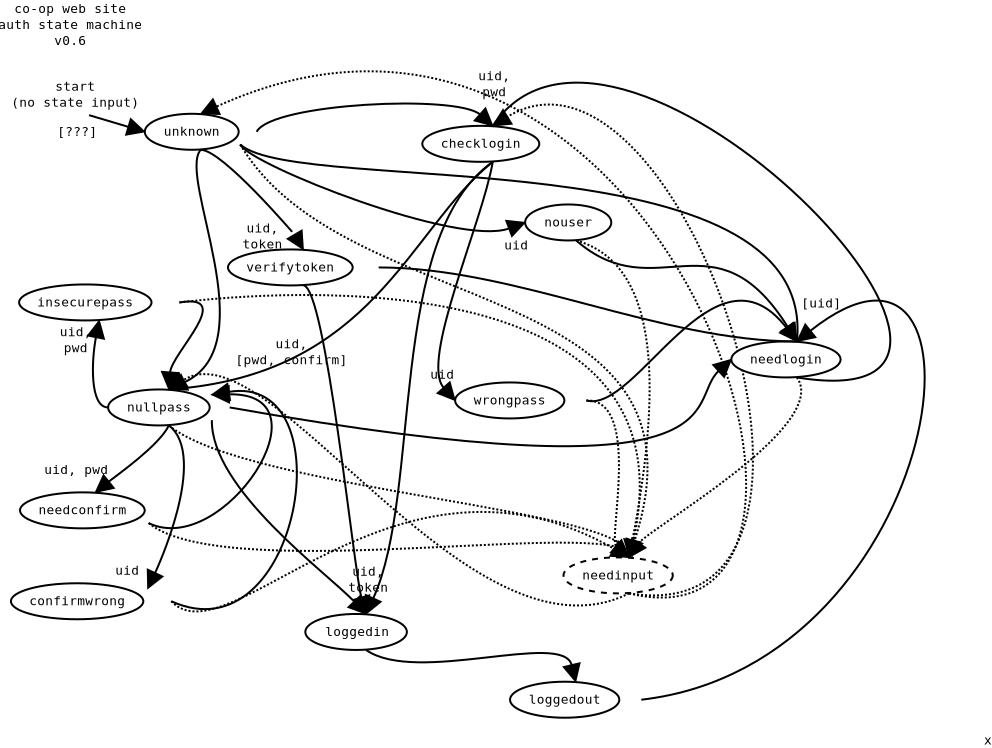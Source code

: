 <?xml version="1.0"?>
<dia:diagram xmlns:dia="http://www.lysator.liu.se/~alla/dia/">
  <dia:layer name="Background" visible="true">
    <dia:object type="ER - Attribute" version="0" id="O0">
      <dia:attribute name="obj_pos">
        <dia:point val="20.15,14.1"/>
      </dia:attribute>
      <dia:attribute name="obj_bb">
        <dia:rectangle val="20.1,14.05;26.278,15.95"/>
      </dia:attribute>
      <dia:attribute name="elem_corner">
        <dia:point val="20.15,14.1"/>
      </dia:attribute>
      <dia:attribute name="elem_width">
        <dia:real val="6.078"/>
      </dia:attribute>
      <dia:attribute name="elem_height">
        <dia:real val="1.8"/>
      </dia:attribute>
      <dia:attribute name="border_width">
        <dia:real val="0.1"/>
      </dia:attribute>
      <dia:attribute name="border_color">
        <dia:color val="#000000"/>
      </dia:attribute>
      <dia:attribute name="inner_color">
        <dia:color val="#ffffff"/>
      </dia:attribute>
      <dia:attribute name="name">
        <dia:string>#loggedin#</dia:string>
      </dia:attribute>
      <dia:attribute name="key">
        <dia:boolean val="false"/>
      </dia:attribute>
      <dia:attribute name="weak_key">
        <dia:boolean val="false"/>
      </dia:attribute>
      <dia:attribute name="derived">
        <dia:boolean val="false"/>
      </dia:attribute>
      <dia:attribute name="multivalued">
        <dia:boolean val="false"/>
      </dia:attribute>
    </dia:object>
    <dia:object type="Standard - Line" version="0" id="O1">
      <dia:attribute name="obj_pos">
        <dia:point val="9.338,-10.84"/>
      </dia:attribute>
      <dia:attribute name="obj_bb">
        <dia:rectangle val="9.29,-10.888;12.354,-9.242"/>
      </dia:attribute>
      <dia:attribute name="conn_endpoints">
        <dia:point val="9.338,-10.84"/>
        <dia:point val="12.125,-10.009"/>
      </dia:attribute>
      <dia:attribute name="numcp">
        <dia:int val="1"/>
      </dia:attribute>
      <dia:attribute name="end_arrow">
        <dia:enum val="3"/>
      </dia:attribute>
      <dia:attribute name="end_arrow_length">
        <dia:real val="0.8"/>
      </dia:attribute>
      <dia:attribute name="end_arrow_width">
        <dia:real val="0.8"/>
      </dia:attribute>
      <dia:connections>
        <dia:connection handle="1" to="O3" connection="3"/>
      </dia:connections>
    </dia:object>
    <dia:object type="Standard - Text" version="0" id="O2">
      <dia:attribute name="obj_pos">
        <dia:point val="8.65,-12.056"/>
      </dia:attribute>
      <dia:attribute name="obj_bb">
        <dia:rectangle val="4.622,-12.674;12.628,-11.073"/>
      </dia:attribute>
      <dia:attribute name="text">
        <dia:composite type="text">
          <dia:attribute name="string">
            <dia:string>#start
(no state input)#</dia:string>
          </dia:attribute>
          <dia:attribute name="font">
            <dia:font name="Courier"/>
          </dia:attribute>
          <dia:attribute name="height">
            <dia:real val="0.8"/>
          </dia:attribute>
          <dia:attribute name="pos">
            <dia:point val="8.65,-12.056"/>
          </dia:attribute>
          <dia:attribute name="color">
            <dia:color val="#000000"/>
          </dia:attribute>
          <dia:attribute name="alignment">
            <dia:enum val="1"/>
          </dia:attribute>
        </dia:composite>
      </dia:attribute>
    </dia:object>
    <dia:object type="ER - Attribute" version="0" id="O3">
      <dia:attribute name="obj_pos">
        <dia:point val="12.125,-10.909"/>
      </dia:attribute>
      <dia:attribute name="obj_bb">
        <dia:rectangle val="12.075,-10.959;17.769,-9.059"/>
      </dia:attribute>
      <dia:attribute name="elem_corner">
        <dia:point val="12.125,-10.909"/>
      </dia:attribute>
      <dia:attribute name="elem_width">
        <dia:real val="5.594"/>
      </dia:attribute>
      <dia:attribute name="elem_height">
        <dia:real val="1.8"/>
      </dia:attribute>
      <dia:attribute name="border_width">
        <dia:real val="0.1"/>
      </dia:attribute>
      <dia:attribute name="border_color">
        <dia:color val="#000000"/>
      </dia:attribute>
      <dia:attribute name="inner_color">
        <dia:color val="#ffffff"/>
      </dia:attribute>
      <dia:attribute name="name">
        <dia:string>#unknown#</dia:string>
      </dia:attribute>
      <dia:attribute name="key">
        <dia:boolean val="false"/>
      </dia:attribute>
      <dia:attribute name="weak_key">
        <dia:boolean val="false"/>
      </dia:attribute>
      <dia:attribute name="derived">
        <dia:boolean val="false"/>
      </dia:attribute>
      <dia:attribute name="multivalued">
        <dia:boolean val="false"/>
      </dia:attribute>
    </dia:object>
    <dia:object type="Standard - BezierLine" version="0" id="O4">
      <dia:attribute name="obj_pos">
        <dia:point val="29.523,-8.507"/>
      </dia:attribute>
      <dia:attribute name="obj_bb">
        <dia:rectangle val="27.541,-8.66;29.677,3.522"/>
      </dia:attribute>
      <dia:attribute name="bez_points">
        <dia:point val="29.523,-8.507"/>
        <dia:point val="28.999,-5.437"/>
        <dia:point val="25.869,1.449"/>
        <dia:point val="27.64,3.424"/>
      </dia:attribute>
      <dia:attribute name="corner_types">
        <dia:enum val="0"/>
        <dia:enum val="0"/>
      </dia:attribute>
      <dia:attribute name="end_arrow">
        <dia:enum val="3"/>
      </dia:attribute>
      <dia:attribute name="end_arrow_length">
        <dia:real val="0.8"/>
      </dia:attribute>
      <dia:attribute name="end_arrow_width">
        <dia:real val="0.8"/>
      </dia:attribute>
      <dia:connections>
        <dia:connection handle="0" to="O44" connection="6"/>
        <dia:connection handle="3" to="O6" connection="3"/>
      </dia:connections>
    </dia:object>
    <dia:object type="Standard - Text" version="0" id="O5">
      <dia:attribute name="obj_pos">
        <dia:point val="27,2.344"/>
      </dia:attribute>
      <dia:attribute name="obj_bb">
        <dia:rectangle val="26.123,1.726;27.827,2.526"/>
      </dia:attribute>
      <dia:attribute name="text">
        <dia:composite type="text">
          <dia:attribute name="string">
            <dia:string>#uid#</dia:string>
          </dia:attribute>
          <dia:attribute name="font">
            <dia:font name="Courier"/>
          </dia:attribute>
          <dia:attribute name="height">
            <dia:real val="0.8"/>
          </dia:attribute>
          <dia:attribute name="pos">
            <dia:point val="27,2.344"/>
          </dia:attribute>
          <dia:attribute name="color">
            <dia:color val="#000000"/>
          </dia:attribute>
          <dia:attribute name="alignment">
            <dia:enum val="1"/>
          </dia:attribute>
        </dia:composite>
      </dia:attribute>
    </dia:object>
    <dia:object type="ER - Attribute" version="0" id="O6">
      <dia:attribute name="obj_pos">
        <dia:point val="27.64,2.524"/>
      </dia:attribute>
      <dia:attribute name="obj_bb">
        <dia:rectangle val="27.59,2.474;34.253,4.374"/>
      </dia:attribute>
      <dia:attribute name="elem_corner">
        <dia:point val="27.64,2.524"/>
      </dia:attribute>
      <dia:attribute name="elem_width">
        <dia:real val="6.563"/>
      </dia:attribute>
      <dia:attribute name="elem_height">
        <dia:real val="1.8"/>
      </dia:attribute>
      <dia:attribute name="border_width">
        <dia:real val="0.1"/>
      </dia:attribute>
      <dia:attribute name="border_color">
        <dia:color val="#000000"/>
      </dia:attribute>
      <dia:attribute name="inner_color">
        <dia:color val="#ffffff"/>
      </dia:attribute>
      <dia:attribute name="name">
        <dia:string>#wrongpass#</dia:string>
      </dia:attribute>
      <dia:attribute name="key">
        <dia:boolean val="false"/>
      </dia:attribute>
      <dia:attribute name="weak_key">
        <dia:boolean val="false"/>
      </dia:attribute>
      <dia:attribute name="derived">
        <dia:boolean val="false"/>
      </dia:attribute>
      <dia:attribute name="multivalued">
        <dia:boolean val="false"/>
      </dia:attribute>
    </dia:object>
    <dia:object type="Standard - Text" version="0" id="O7">
      <dia:attribute name="obj_pos">
        <dia:point val="19.456,0.815"/>
      </dia:attribute>
      <dia:attribute name="obj_bb">
        <dia:rectangle val="15.913,0.198;22.95,1.798"/>
      </dia:attribute>
      <dia:attribute name="text">
        <dia:composite type="text">
          <dia:attribute name="string">
            <dia:string>#uid,
[pwd, confirm]#</dia:string>
          </dia:attribute>
          <dia:attribute name="font">
            <dia:font name="Courier"/>
          </dia:attribute>
          <dia:attribute name="height">
            <dia:real val="0.8"/>
          </dia:attribute>
          <dia:attribute name="pos">
            <dia:point val="19.456,0.815"/>
          </dia:attribute>
          <dia:attribute name="color">
            <dia:color val="#000000"/>
          </dia:attribute>
          <dia:attribute name="alignment">
            <dia:enum val="1"/>
          </dia:attribute>
        </dia:composite>
      </dia:attribute>
    </dia:object>
    <dia:object type="Standard - BezierLine" version="0" id="O8">
      <dia:attribute name="obj_pos">
        <dia:point val="14.922,-9.109"/>
      </dia:attribute>
      <dia:attribute name="obj_bb">
        <dia:rectangle val="13.085,-9.176;14.989,3.118"/>
      </dia:attribute>
      <dia:attribute name="bez_points">
        <dia:point val="14.922,-9.109"/>
        <dia:point val="13.722,-7.759"/>
        <dia:point val="18.218,0.615"/>
        <dia:point val="13.329,2.874"/>
      </dia:attribute>
      <dia:attribute name="corner_types">
        <dia:enum val="0"/>
        <dia:enum val="0"/>
      </dia:attribute>
      <dia:attribute name="end_arrow">
        <dia:enum val="3"/>
      </dia:attribute>
      <dia:attribute name="end_arrow_length">
        <dia:real val="0.8"/>
      </dia:attribute>
      <dia:attribute name="end_arrow_width">
        <dia:real val="0.8"/>
      </dia:attribute>
      <dia:connections>
        <dia:connection handle="0" to="O3" connection="6"/>
        <dia:connection handle="3" to="O9" connection="1"/>
      </dia:connections>
    </dia:object>
    <dia:object type="ER - Attribute" version="0" id="O9">
      <dia:attribute name="obj_pos">
        <dia:point val="10.29,2.874"/>
      </dia:attribute>
      <dia:attribute name="obj_bb">
        <dia:rectangle val="10.24,2.824;16.418,4.724"/>
      </dia:attribute>
      <dia:attribute name="elem_corner">
        <dia:point val="10.29,2.874"/>
      </dia:attribute>
      <dia:attribute name="elem_width">
        <dia:real val="6.078"/>
      </dia:attribute>
      <dia:attribute name="elem_height">
        <dia:real val="1.8"/>
      </dia:attribute>
      <dia:attribute name="border_width">
        <dia:real val="0.1"/>
      </dia:attribute>
      <dia:attribute name="border_color">
        <dia:color val="#000000"/>
      </dia:attribute>
      <dia:attribute name="inner_color">
        <dia:color val="#ffffff"/>
      </dia:attribute>
      <dia:attribute name="name">
        <dia:string>#nullpass#</dia:string>
      </dia:attribute>
      <dia:attribute name="key">
        <dia:boolean val="false"/>
      </dia:attribute>
      <dia:attribute name="weak_key">
        <dia:boolean val="false"/>
      </dia:attribute>
      <dia:attribute name="derived">
        <dia:boolean val="false"/>
      </dia:attribute>
      <dia:attribute name="multivalued">
        <dia:boolean val="false"/>
      </dia:attribute>
    </dia:object>
    <dia:object type="ER - Attribute" version="0" id="O10">
      <dia:attribute name="obj_pos">
        <dia:point val="5.84,-2.376"/>
      </dia:attribute>
      <dia:attribute name="obj_bb">
        <dia:rectangle val="5.79,-2.426;13.908,-0.526"/>
      </dia:attribute>
      <dia:attribute name="elem_corner">
        <dia:point val="5.84,-2.376"/>
      </dia:attribute>
      <dia:attribute name="elem_width">
        <dia:real val="8.018"/>
      </dia:attribute>
      <dia:attribute name="elem_height">
        <dia:real val="1.8"/>
      </dia:attribute>
      <dia:attribute name="border_width">
        <dia:real val="0.1"/>
      </dia:attribute>
      <dia:attribute name="border_color">
        <dia:color val="#000000"/>
      </dia:attribute>
      <dia:attribute name="inner_color">
        <dia:color val="#ffffff"/>
      </dia:attribute>
      <dia:attribute name="name">
        <dia:string>#insecurepass#</dia:string>
      </dia:attribute>
      <dia:attribute name="key">
        <dia:boolean val="false"/>
      </dia:attribute>
      <dia:attribute name="weak_key">
        <dia:boolean val="false"/>
      </dia:attribute>
      <dia:attribute name="derived">
        <dia:boolean val="false"/>
      </dia:attribute>
      <dia:attribute name="multivalued">
        <dia:boolean val="false"/>
      </dia:attribute>
    </dia:object>
    <dia:object type="Standard - Text" version="0" id="O11">
      <dia:attribute name="obj_pos">
        <dia:point val="11.246,12.141"/>
      </dia:attribute>
      <dia:attribute name="obj_bb">
        <dia:rectangle val="10.368,11.524;12.073,12.324"/>
      </dia:attribute>
      <dia:attribute name="text">
        <dia:composite type="text">
          <dia:attribute name="string">
            <dia:string>#uid#</dia:string>
          </dia:attribute>
          <dia:attribute name="font">
            <dia:font name="Courier"/>
          </dia:attribute>
          <dia:attribute name="height">
            <dia:real val="0.8"/>
          </dia:attribute>
          <dia:attribute name="pos">
            <dia:point val="11.246,12.141"/>
          </dia:attribute>
          <dia:attribute name="color">
            <dia:color val="#000000"/>
          </dia:attribute>
          <dia:attribute name="alignment">
            <dia:enum val="1"/>
          </dia:attribute>
        </dia:composite>
      </dia:attribute>
    </dia:object>
    <dia:object type="Standard - BezierLine" version="0" id="O12">
      <dia:attribute name="obj_pos">
        <dia:point val="13.329,4.674"/>
      </dia:attribute>
      <dia:attribute name="obj_bb">
        <dia:rectangle val="12.232,4.573;13.408,12.871"/>
      </dia:attribute>
      <dia:attribute name="bez_points">
        <dia:point val="13.329,4.674"/>
        <dia:point val="15.349,6.24"/>
        <dia:point val="12.674,11.978"/>
        <dia:point val="12.274,12.828"/>
      </dia:attribute>
      <dia:attribute name="corner_types">
        <dia:enum val="0"/>
        <dia:enum val="0"/>
      </dia:attribute>
      <dia:attribute name="end_arrow">
        <dia:enum val="3"/>
      </dia:attribute>
      <dia:attribute name="end_arrow_length">
        <dia:real val="0.8"/>
      </dia:attribute>
      <dia:attribute name="end_arrow_width">
        <dia:real val="0.8"/>
      </dia:attribute>
      <dia:connections>
        <dia:connection handle="0" to="O9" connection="6"/>
        <dia:connection handle="3" to="O20" connection="2"/>
      </dia:connections>
    </dia:object>
    <dia:object type="Standard - BezierLine" version="0" id="O13">
      <dia:attribute name="obj_pos">
        <dia:point val="13.448,13.464"/>
      </dia:attribute>
      <dia:attribute name="obj_bb">
        <dia:rectangle val="13.126,2.799;15.535,13.787"/>
      </dia:attribute>
      <dia:attribute name="bez_points">
        <dia:point val="13.448,13.464"/>
        <dia:point val="19.899,16.395"/>
        <dia:point val="22.249,2.006"/>
        <dia:point val="15.478,3.137"/>
      </dia:attribute>
      <dia:attribute name="corner_types">
        <dia:enum val="0"/>
        <dia:enum val="0"/>
      </dia:attribute>
      <dia:attribute name="end_arrow">
        <dia:enum val="3"/>
      </dia:attribute>
      <dia:attribute name="end_arrow_length">
        <dia:real val="0.8"/>
      </dia:attribute>
      <dia:attribute name="end_arrow_width">
        <dia:real val="0.8"/>
      </dia:attribute>
      <dia:connections>
        <dia:connection handle="0" to="O20" connection="4"/>
        <dia:connection handle="3" to="O9" connection="2"/>
      </dia:connections>
    </dia:object>
    <dia:object type="Standard - BezierLine" version="0" id="O14">
      <dia:attribute name="obj_pos">
        <dia:point val="34.203,3.424"/>
      </dia:attribute>
      <dia:attribute name="obj_bb">
        <dia:rectangle val="34.078,0.267;45.0,3.548"/>
      </dia:attribute>
      <dia:attribute name="bez_points">
        <dia:point val="34.203,3.424"/>
        <dia:point val="36.7,4.13"/>
        <dia:point val="40.605,-4.904"/>
        <dia:point val="44.731,0.474"/>
      </dia:attribute>
      <dia:attribute name="corner_types">
        <dia:enum val="0"/>
        <dia:enum val="0"/>
      </dia:attribute>
      <dia:attribute name="end_arrow">
        <dia:enum val="3"/>
      </dia:attribute>
      <dia:attribute name="end_arrow_length">
        <dia:real val="0.8"/>
      </dia:attribute>
      <dia:attribute name="end_arrow_width">
        <dia:real val="0.8"/>
      </dia:attribute>
      <dia:connections>
        <dia:connection handle="0" to="O6" connection="4"/>
        <dia:connection handle="3" to="O57" connection="1"/>
      </dia:connections>
    </dia:object>
    <dia:object type="Standard - Text" version="0" id="O15">
      <dia:attribute name="obj_pos">
        <dia:point val="30.691,-4.123"/>
      </dia:attribute>
      <dia:attribute name="obj_bb">
        <dia:rectangle val="29.814,-4.74;31.518,-3.94"/>
      </dia:attribute>
      <dia:attribute name="text">
        <dia:composite type="text">
          <dia:attribute name="string">
            <dia:string>#uid#</dia:string>
          </dia:attribute>
          <dia:attribute name="font">
            <dia:font name="Courier"/>
          </dia:attribute>
          <dia:attribute name="height">
            <dia:real val="0.8"/>
          </dia:attribute>
          <dia:attribute name="pos">
            <dia:point val="30.691,-4.123"/>
          </dia:attribute>
          <dia:attribute name="color">
            <dia:color val="#000000"/>
          </dia:attribute>
          <dia:attribute name="alignment">
            <dia:enum val="1"/>
          </dia:attribute>
        </dia:composite>
      </dia:attribute>
    </dia:object>
    <dia:object type="Standard - BezierLine" version="0" id="O16">
      <dia:attribute name="obj_pos">
        <dia:point val="29.523,-8.507"/>
      </dia:attribute>
      <dia:attribute name="obj_bb">
        <dia:rectangle val="22.882,-8.773;29.789,14.407"/>
      </dia:attribute>
      <dia:attribute name="bez_points">
        <dia:point val="29.523,-8.507"/>
        <dia:point val="24.199,-4.737"/>
        <dia:point val="25.999,7.963"/>
        <dia:point val="23.189,14.1"/>
      </dia:attribute>
      <dia:attribute name="corner_types">
        <dia:enum val="0"/>
        <dia:enum val="0"/>
      </dia:attribute>
      <dia:attribute name="end_arrow">
        <dia:enum val="3"/>
      </dia:attribute>
      <dia:attribute name="end_arrow_length">
        <dia:real val="0.8"/>
      </dia:attribute>
      <dia:attribute name="end_arrow_width">
        <dia:real val="0.8"/>
      </dia:attribute>
      <dia:connections>
        <dia:connection handle="0" to="O44" connection="6"/>
        <dia:connection handle="3" to="O0" connection="1"/>
      </dia:connections>
    </dia:object>
    <dia:object type="Standard - Text" version="0" id="O17">
      <dia:attribute name="obj_pos">
        <dia:point val="23.291,12.192"/>
      </dia:attribute>
      <dia:attribute name="obj_bb">
        <dia:rectangle val="21.929,11.575;24.603,13.175"/>
      </dia:attribute>
      <dia:attribute name="text">
        <dia:composite type="text">
          <dia:attribute name="string">
            <dia:string>#uid,
token#</dia:string>
          </dia:attribute>
          <dia:attribute name="font">
            <dia:font name="Courier"/>
          </dia:attribute>
          <dia:attribute name="height">
            <dia:real val="0.8"/>
          </dia:attribute>
          <dia:attribute name="pos">
            <dia:point val="23.291,12.192"/>
          </dia:attribute>
          <dia:attribute name="color">
            <dia:color val="#000000"/>
          </dia:attribute>
          <dia:attribute name="alignment">
            <dia:enum val="1"/>
          </dia:attribute>
        </dia:composite>
      </dia:attribute>
    </dia:object>
    <dia:object type="Standard - BezierLine" version="0" id="O18">
      <dia:attribute name="obj_pos">
        <dia:point val="15.478,4.41"/>
      </dia:attribute>
      <dia:attribute name="obj_bb">
        <dia:rectangle val="15.307,4.238;23.292,14.203"/>
      </dia:attribute>
      <dia:attribute name="bez_points">
        <dia:point val="15.478,4.41"/>
        <dia:point val="15.425,7.841"/>
        <dia:point val="21.226,12.041"/>
        <dia:point val="23.189,14.1"/>
      </dia:attribute>
      <dia:attribute name="corner_types">
        <dia:enum val="0"/>
        <dia:enum val="0"/>
      </dia:attribute>
      <dia:attribute name="end_arrow">
        <dia:enum val="3"/>
      </dia:attribute>
      <dia:attribute name="end_arrow_length">
        <dia:real val="0.8"/>
      </dia:attribute>
      <dia:attribute name="end_arrow_width">
        <dia:real val="0.8"/>
      </dia:attribute>
      <dia:connections>
        <dia:connection handle="0" to="O9" connection="7"/>
        <dia:connection handle="3" to="O0" connection="1"/>
      </dia:connections>
    </dia:object>
    <dia:object type="ER - Attribute" version="0" id="O19">
      <dia:attribute name="obj_pos">
        <dia:point val="31.14,-6.375"/>
      </dia:attribute>
      <dia:attribute name="obj_bb">
        <dia:rectangle val="31.09,-6.425;36.299,-4.525"/>
      </dia:attribute>
      <dia:attribute name="elem_corner">
        <dia:point val="31.14,-6.375"/>
      </dia:attribute>
      <dia:attribute name="elem_width">
        <dia:real val="5.109"/>
      </dia:attribute>
      <dia:attribute name="elem_height">
        <dia:real val="1.8"/>
      </dia:attribute>
      <dia:attribute name="border_width">
        <dia:real val="0.1"/>
      </dia:attribute>
      <dia:attribute name="border_color">
        <dia:color val="#000000"/>
      </dia:attribute>
      <dia:attribute name="inner_color">
        <dia:color val="#ffffff"/>
      </dia:attribute>
      <dia:attribute name="name">
        <dia:string>#nouser#</dia:string>
      </dia:attribute>
      <dia:attribute name="key">
        <dia:boolean val="false"/>
      </dia:attribute>
      <dia:attribute name="weak_key">
        <dia:boolean val="false"/>
      </dia:attribute>
      <dia:attribute name="derived">
        <dia:boolean val="false"/>
      </dia:attribute>
      <dia:attribute name="multivalued">
        <dia:boolean val="false"/>
      </dia:attribute>
    </dia:object>
    <dia:object type="ER - Attribute" version="0" id="O20">
      <dia:attribute name="obj_pos">
        <dia:point val="5.431,12.565"/>
      </dia:attribute>
      <dia:attribute name="obj_bb">
        <dia:rectangle val="5.381,12.514;13.498,14.415"/>
      </dia:attribute>
      <dia:attribute name="elem_corner">
        <dia:point val="5.431,12.565"/>
      </dia:attribute>
      <dia:attribute name="elem_width">
        <dia:real val="8.018"/>
      </dia:attribute>
      <dia:attribute name="elem_height">
        <dia:real val="1.8"/>
      </dia:attribute>
      <dia:attribute name="border_width">
        <dia:real val="0.1"/>
      </dia:attribute>
      <dia:attribute name="border_color">
        <dia:color val="#000000"/>
      </dia:attribute>
      <dia:attribute name="inner_color">
        <dia:color val="#ffffff"/>
      </dia:attribute>
      <dia:attribute name="name">
        <dia:string>#confirmwrong#</dia:string>
      </dia:attribute>
      <dia:attribute name="key">
        <dia:boolean val="false"/>
      </dia:attribute>
      <dia:attribute name="weak_key">
        <dia:boolean val="false"/>
      </dia:attribute>
      <dia:attribute name="derived">
        <dia:boolean val="false"/>
      </dia:attribute>
      <dia:attribute name="multivalued">
        <dia:boolean val="false"/>
      </dia:attribute>
    </dia:object>
    <dia:object type="Standard - BezierLine" version="0" id="O21">
      <dia:attribute name="obj_pos">
        <dia:point val="10.29,3.774"/>
      </dia:attribute>
      <dia:attribute name="obj_bb">
        <dia:rectangle val="9.749,-0.676;10.336,3.82"/>
      </dia:attribute>
      <dia:attribute name="bez_points">
        <dia:point val="10.29,3.774"/>
        <dia:point val="9.36,3.774"/>
        <dia:point val="9.456,1.415"/>
        <dia:point val="9.849,-0.576"/>
      </dia:attribute>
      <dia:attribute name="corner_types">
        <dia:enum val="0"/>
        <dia:enum val="0"/>
      </dia:attribute>
      <dia:attribute name="end_arrow">
        <dia:enum val="3"/>
      </dia:attribute>
      <dia:attribute name="end_arrow_length">
        <dia:real val="0.8"/>
      </dia:attribute>
      <dia:attribute name="end_arrow_width">
        <dia:real val="0.8"/>
      </dia:attribute>
      <dia:connections>
        <dia:connection handle="0" to="O9" connection="3"/>
        <dia:connection handle="3" to="O10" connection="6"/>
      </dia:connections>
    </dia:object>
    <dia:object type="Standard - BezierLine" version="0" id="O22">
      <dia:attribute name="obj_pos">
        <dia:point val="13.858,-1.476"/>
      </dia:attribute>
      <dia:attribute name="obj_bb">
        <dia:rectangle val="13.238,-1.618;13.881,2.964"/>
      </dia:attribute>
      <dia:attribute name="bez_points">
        <dia:point val="13.858,-1.476"/>
        <dia:point val="16.699,-1.944"/>
        <dia:point val="13.461,1.058"/>
        <dia:point val="13.329,2.874"/>
      </dia:attribute>
      <dia:attribute name="corner_types">
        <dia:enum val="0"/>
        <dia:enum val="0"/>
      </dia:attribute>
      <dia:attribute name="end_arrow">
        <dia:enum val="3"/>
      </dia:attribute>
      <dia:attribute name="end_arrow_length">
        <dia:real val="0.8"/>
      </dia:attribute>
      <dia:attribute name="end_arrow_width">
        <dia:real val="0.8"/>
      </dia:attribute>
      <dia:connections>
        <dia:connection handle="0" to="O10" connection="4"/>
        <dia:connection handle="3" to="O9" connection="1"/>
      </dia:connections>
    </dia:object>
    <dia:object type="Standard - BezierLine" version="0" id="O23">
      <dia:attribute name="obj_pos">
        <dia:point val="33.694,-4.575"/>
      </dia:attribute>
      <dia:attribute name="obj_bb">
        <dia:rectangle val="33.494,-4.775;45.059,0.802"/>
      </dia:attribute>
      <dia:attribute name="bez_points">
        <dia:point val="33.694,-4.575"/>
        <dia:point val="37.7,-1.086"/>
        <dia:point val="40.6,-6.086"/>
        <dia:point val="44.731,0.474"/>
      </dia:attribute>
      <dia:attribute name="corner_types">
        <dia:enum val="0"/>
        <dia:enum val="0"/>
      </dia:attribute>
      <dia:attribute name="end_arrow">
        <dia:enum val="3"/>
      </dia:attribute>
      <dia:attribute name="end_arrow_length">
        <dia:real val="0.8"/>
      </dia:attribute>
      <dia:attribute name="end_arrow_width">
        <dia:real val="0.8"/>
      </dia:attribute>
      <dia:connections>
        <dia:connection handle="0" to="O19" connection="6"/>
        <dia:connection handle="3" to="O57" connection="1"/>
      </dia:connections>
    </dia:object>
    <dia:object type="Standard - Text" version="0" id="O24">
      <dia:attribute name="obj_pos">
        <dia:point val="8.676,0.212"/>
      </dia:attribute>
      <dia:attribute name="obj_bb">
        <dia:rectangle val="7.556,-0.405;9.745,1.195"/>
      </dia:attribute>
      <dia:attribute name="text">
        <dia:composite type="text">
          <dia:attribute name="string">
            <dia:string>#uid,
pwd#</dia:string>
          </dia:attribute>
          <dia:attribute name="font">
            <dia:font name="Courier"/>
          </dia:attribute>
          <dia:attribute name="height">
            <dia:real val="0.8"/>
          </dia:attribute>
          <dia:attribute name="pos">
            <dia:point val="8.676,0.212"/>
          </dia:attribute>
          <dia:attribute name="color">
            <dia:color val="#000000"/>
          </dia:attribute>
          <dia:attribute name="alignment">
            <dia:enum val="1"/>
          </dia:attribute>
        </dia:composite>
      </dia:attribute>
    </dia:object>
    <dia:object type="Standard - BezierLine" version="0" id="O25">
      <dia:attribute name="obj_pos">
        <dia:point val="16.899,-9.372"/>
      </dia:attribute>
      <dia:attribute name="obj_bb">
        <dia:rectangle val="16.849,-9.423;31.307,-5.308"/>
      </dia:attribute>
      <dia:attribute name="bez_points">
        <dia:point val="16.899,-9.372"/>
        <dia:point val="17.379,-8.359"/>
        <dia:point val="27.8,-4.228"/>
        <dia:point val="31.14,-5.475"/>
      </dia:attribute>
      <dia:attribute name="corner_types">
        <dia:enum val="0"/>
        <dia:enum val="0"/>
      </dia:attribute>
      <dia:attribute name="end_arrow">
        <dia:enum val="3"/>
      </dia:attribute>
      <dia:attribute name="end_arrow_length">
        <dia:real val="0.8"/>
      </dia:attribute>
      <dia:attribute name="end_arrow_width">
        <dia:real val="0.8"/>
      </dia:attribute>
      <dia:connections>
        <dia:connection handle="0" to="O3" connection="7"/>
        <dia:connection handle="3" to="O19" connection="3"/>
      </dia:connections>
    </dia:object>
    <dia:object type="ER - Attribute" version="0" id="O26">
      <dia:attribute name="obj_pos">
        <dia:point val="33.06,11.271"/>
      </dia:attribute>
      <dia:attribute name="obj_bb">
        <dia:rectangle val="33.011,11.221;39.674,13.121"/>
      </dia:attribute>
      <dia:attribute name="elem_corner">
        <dia:point val="33.06,11.271"/>
      </dia:attribute>
      <dia:attribute name="elem_width">
        <dia:real val="6.563"/>
      </dia:attribute>
      <dia:attribute name="elem_height">
        <dia:real val="1.8"/>
      </dia:attribute>
      <dia:attribute name="border_width">
        <dia:real val="0.1"/>
      </dia:attribute>
      <dia:attribute name="border_color">
        <dia:color val="#000000"/>
      </dia:attribute>
      <dia:attribute name="inner_color">
        <dia:color val="#ffffff"/>
      </dia:attribute>
      <dia:attribute name="name">
        <dia:string>#needinput#</dia:string>
      </dia:attribute>
      <dia:attribute name="key">
        <dia:boolean val="false"/>
      </dia:attribute>
      <dia:attribute name="weak_key">
        <dia:boolean val="false"/>
      </dia:attribute>
      <dia:attribute name="derived">
        <dia:boolean val="true"/>
      </dia:attribute>
      <dia:attribute name="multivalued">
        <dia:boolean val="false"/>
      </dia:attribute>
    </dia:object>
    <dia:object type="Standard - BezierLine" version="0" id="O27">
      <dia:attribute name="obj_pos">
        <dia:point val="33.694,-4.575"/>
      </dia:attribute>
      <dia:attribute name="obj_bb">
        <dia:rectangle val="33.497,-4.772;36.802,11.731"/>
      </dia:attribute>
      <dia:attribute name="bez_points">
        <dia:point val="33.694,-4.575"/>
        <dia:point val="37.646,-3.459"/>
        <dia:point val="38.105,2.077"/>
        <dia:point val="36.342,11.271"/>
      </dia:attribute>
      <dia:attribute name="corner_types">
        <dia:enum val="0"/>
        <dia:enum val="0"/>
      </dia:attribute>
      <dia:attribute name="line_style">
        <dia:enum val="4"/>
      </dia:attribute>
      <dia:attribute name="end_arrow">
        <dia:enum val="3"/>
      </dia:attribute>
      <dia:attribute name="end_arrow_length">
        <dia:real val="0.8"/>
      </dia:attribute>
      <dia:attribute name="end_arrow_width">
        <dia:real val="0.8"/>
      </dia:attribute>
      <dia:connections>
        <dia:connection handle="0" to="O19" connection="6"/>
        <dia:connection handle="3" to="O26" connection="1"/>
      </dia:connections>
    </dia:object>
    <dia:object type="Standard - BezierLine" version="0" id="O28">
      <dia:attribute name="obj_pos">
        <dia:point val="36.342,13.071"/>
      </dia:attribute>
      <dia:attribute name="obj_bb">
        <dia:rectangle val="13.075,2.619;36.746,13.475"/>
      </dia:attribute>
      <dia:attribute name="bez_points">
        <dia:point val="36.342,13.071"/>
        <dia:point val="28.272,17.107"/>
        <dia:point val="18.422,-0.401"/>
        <dia:point val="13.329,2.874"/>
      </dia:attribute>
      <dia:attribute name="corner_types">
        <dia:enum val="0"/>
        <dia:enum val="0"/>
      </dia:attribute>
      <dia:attribute name="line_style">
        <dia:enum val="4"/>
      </dia:attribute>
      <dia:attribute name="end_arrow">
        <dia:enum val="3"/>
      </dia:attribute>
      <dia:attribute name="end_arrow_length">
        <dia:real val="0.8"/>
      </dia:attribute>
      <dia:attribute name="end_arrow_width">
        <dia:real val="0.8"/>
      </dia:attribute>
      <dia:connections>
        <dia:connection handle="0" to="O26" connection="6"/>
        <dia:connection handle="3" to="O9" connection="1"/>
      </dia:connections>
    </dia:object>
    <dia:object type="Standard - BezierLine" version="0" id="O29">
      <dia:attribute name="obj_pos">
        <dia:point val="16.899,-9.372"/>
      </dia:attribute>
      <dia:attribute name="obj_bb">
        <dia:rectangle val="16.452,-9.82;37.054,11.983"/>
      </dia:attribute>
      <dia:attribute name="bez_points">
        <dia:point val="16.899,-9.372"/>
        <dia:point val="22.172,-0.42"/>
        <dia:point val="40.99,-2.959"/>
        <dia:point val="36.342,11.271"/>
      </dia:attribute>
      <dia:attribute name="corner_types">
        <dia:enum val="0"/>
        <dia:enum val="0"/>
      </dia:attribute>
      <dia:attribute name="line_style">
        <dia:enum val="4"/>
      </dia:attribute>
      <dia:attribute name="end_arrow">
        <dia:enum val="3"/>
      </dia:attribute>
      <dia:attribute name="end_arrow_length">
        <dia:real val="0.8"/>
      </dia:attribute>
      <dia:attribute name="end_arrow_width">
        <dia:real val="0.8"/>
      </dia:attribute>
      <dia:connections>
        <dia:connection handle="0" to="O3" connection="7"/>
        <dia:connection handle="3" to="O26" connection="1"/>
      </dia:connections>
    </dia:object>
    <dia:object type="Standard - BezierLine" version="0" id="O30">
      <dia:attribute name="obj_pos">
        <dia:point val="13.858,-1.476"/>
      </dia:attribute>
      <dia:attribute name="obj_bb">
        <dia:rectangle val="13.848,-1.486;37.168,12.097"/>
      </dia:attribute>
      <dia:attribute name="bez_points">
        <dia:point val="13.858,-1.476"/>
        <dia:point val="14.051,-1.476"/>
        <dia:point val="40.95,-5.253"/>
        <dia:point val="36.342,11.271"/>
      </dia:attribute>
      <dia:attribute name="corner_types">
        <dia:enum val="0"/>
        <dia:enum val="0"/>
      </dia:attribute>
      <dia:attribute name="line_style">
        <dia:enum val="4"/>
      </dia:attribute>
      <dia:connections>
        <dia:connection handle="0" to="O10" connection="4"/>
        <dia:connection handle="3" to="O26" connection="1"/>
      </dia:connections>
    </dia:object>
    <dia:object type="Standard - BezierLine" version="0" id="O31">
      <dia:attribute name="obj_pos">
        <dia:point val="13.448,13.464"/>
      </dia:attribute>
      <dia:attribute name="obj_bb">
        <dia:rectangle val="13.295,10.688;36.925,13.609"/>
      </dia:attribute>
      <dia:attribute name="bez_points">
        <dia:point val="13.448,13.464"/>
        <dia:point val="16.337,16.525"/>
        <dia:point val="24.681,4.575"/>
        <dia:point val="36.342,11.271"/>
      </dia:attribute>
      <dia:attribute name="corner_types">
        <dia:enum val="0"/>
        <dia:enum val="0"/>
      </dia:attribute>
      <dia:attribute name="line_style">
        <dia:enum val="4"/>
      </dia:attribute>
      <dia:attribute name="end_arrow">
        <dia:enum val="3"/>
      </dia:attribute>
      <dia:attribute name="end_arrow_length">
        <dia:real val="0.8"/>
      </dia:attribute>
      <dia:attribute name="end_arrow_width">
        <dia:real val="0.8"/>
      </dia:attribute>
      <dia:connections>
        <dia:connection handle="0" to="O20" connection="4"/>
        <dia:connection handle="3" to="O26" connection="1"/>
      </dia:connections>
    </dia:object>
    <dia:object type="Standard - BezierLine" version="0" id="O32">
      <dia:attribute name="obj_pos">
        <dia:point val="36.342,13.071"/>
      </dia:attribute>
      <dia:attribute name="obj_bb">
        <dia:rectangle val="13.758,-12.073;36.51,13.757"/>
      </dia:attribute>
      <dia:attribute name="bez_points">
        <dia:point val="36.342,13.071"/>
        <dia:point val="50.066,16.43"/>
        <dia:point val="38.207,-21.543"/>
        <dia:point val="14.922,-10.909"/>
      </dia:attribute>
      <dia:attribute name="corner_types">
        <dia:enum val="0"/>
        <dia:enum val="0"/>
      </dia:attribute>
      <dia:attribute name="line_style">
        <dia:enum val="4"/>
      </dia:attribute>
      <dia:attribute name="end_arrow">
        <dia:enum val="3"/>
      </dia:attribute>
      <dia:attribute name="end_arrow_length">
        <dia:real val="0.8"/>
      </dia:attribute>
      <dia:attribute name="end_arrow_width">
        <dia:real val="0.8"/>
      </dia:attribute>
      <dia:connections>
        <dia:connection handle="0" to="O26" connection="6"/>
        <dia:connection handle="3" to="O3" connection="1"/>
      </dia:connections>
    </dia:object>
    <dia:object type="Standard - BezierLine" version="0" id="O33">
      <dia:attribute name="obj_pos">
        <dia:point val="34.203,3.424"/>
      </dia:attribute>
      <dia:attribute name="obj_bb">
        <dia:rectangle val="34.065,3.285;36.395,11.324"/>
      </dia:attribute>
      <dia:attribute name="bez_points">
        <dia:point val="34.203,3.424"/>
        <dia:point val="36.972,3.349"/>
        <dia:point val="35.28,10.362"/>
        <dia:point val="36.342,11.271"/>
      </dia:attribute>
      <dia:attribute name="corner_types">
        <dia:enum val="0"/>
        <dia:enum val="0"/>
      </dia:attribute>
      <dia:attribute name="line_style">
        <dia:enum val="4"/>
      </dia:attribute>
      <dia:attribute name="end_arrow">
        <dia:enum val="3"/>
      </dia:attribute>
      <dia:attribute name="end_arrow_length">
        <dia:real val="0.8"/>
      </dia:attribute>
      <dia:attribute name="end_arrow_width">
        <dia:real val="0.8"/>
      </dia:attribute>
      <dia:connections>
        <dia:connection handle="0" to="O6" connection="4"/>
        <dia:connection handle="3" to="O26" connection="1"/>
      </dia:connections>
    </dia:object>
    <dia:object type="Standard - Text" version="0" id="O34">
      <dia:attribute name="obj_pos">
        <dia:point val="8.749,-9.794"/>
      </dia:attribute>
      <dia:attribute name="obj_bb">
        <dia:rectangle val="7.387,-10.411;10.061,-9.611"/>
      </dia:attribute>
      <dia:attribute name="text">
        <dia:composite type="text">
          <dia:attribute name="string">
            <dia:string>#[???]#</dia:string>
          </dia:attribute>
          <dia:attribute name="font">
            <dia:font name="Courier"/>
          </dia:attribute>
          <dia:attribute name="height">
            <dia:real val="0.8"/>
          </dia:attribute>
          <dia:attribute name="pos">
            <dia:point val="8.749,-9.794"/>
          </dia:attribute>
          <dia:attribute name="color">
            <dia:color val="#000000"/>
          </dia:attribute>
          <dia:attribute name="alignment">
            <dia:enum val="1"/>
          </dia:attribute>
        </dia:composite>
      </dia:attribute>
    </dia:object>
    <dia:object type="Standard - Text" version="0" id="O35">
      <dia:attribute name="obj_pos">
        <dia:point val="8.4,-15.953"/>
      </dia:attribute>
      <dia:attribute name="obj_bb">
        <dia:rectangle val="3.937,-16.57;12.863,-14.17"/>
      </dia:attribute>
      <dia:attribute name="text">
        <dia:composite type="text">
          <dia:attribute name="string">
            <dia:string>#co-op web site
auth state machine
v0.6#</dia:string>
          </dia:attribute>
          <dia:attribute name="font">
            <dia:font name="Courier"/>
          </dia:attribute>
          <dia:attribute name="height">
            <dia:real val="0.8"/>
          </dia:attribute>
          <dia:attribute name="pos">
            <dia:point val="8.4,-15.953"/>
          </dia:attribute>
          <dia:attribute name="color">
            <dia:color val="#000000"/>
          </dia:attribute>
          <dia:attribute name="alignment">
            <dia:enum val="1"/>
          </dia:attribute>
        </dia:composite>
      </dia:attribute>
    </dia:object>
    <dia:object type="Standard - Text" version="0" id="O36">
      <dia:attribute name="obj_pos">
        <dia:point val="54.281,20.626"/>
      </dia:attribute>
      <dia:attribute name="obj_bb">
        <dia:rectangle val="53.888,20.009;54.623,20.809"/>
      </dia:attribute>
      <dia:attribute name="text">
        <dia:composite type="text">
          <dia:attribute name="string">
            <dia:string>#x#</dia:string>
          </dia:attribute>
          <dia:attribute name="font">
            <dia:font name="Courier"/>
          </dia:attribute>
          <dia:attribute name="height">
            <dia:real val="0.8"/>
          </dia:attribute>
          <dia:attribute name="pos">
            <dia:point val="54.281,20.626"/>
          </dia:attribute>
          <dia:attribute name="color">
            <dia:color val="#000000"/>
          </dia:attribute>
          <dia:attribute name="alignment">
            <dia:enum val="1"/>
          </dia:attribute>
        </dia:composite>
      </dia:attribute>
    </dia:object>
    <dia:object type="ER - Attribute" version="0" id="O37">
      <dia:attribute name="obj_pos">
        <dia:point val="5.886,8.02"/>
      </dia:attribute>
      <dia:attribute name="obj_bb">
        <dia:rectangle val="5.836,7.97;13.469,9.87"/>
      </dia:attribute>
      <dia:attribute name="elem_corner">
        <dia:point val="5.886,8.02"/>
      </dia:attribute>
      <dia:attribute name="elem_width">
        <dia:real val="7.533"/>
      </dia:attribute>
      <dia:attribute name="elem_height">
        <dia:real val="1.8"/>
      </dia:attribute>
      <dia:attribute name="border_width">
        <dia:real val="0.1"/>
      </dia:attribute>
      <dia:attribute name="border_color">
        <dia:color val="#000000"/>
      </dia:attribute>
      <dia:attribute name="inner_color">
        <dia:color val="#ffffff"/>
      </dia:attribute>
      <dia:attribute name="name">
        <dia:string>#needconfirm#</dia:string>
      </dia:attribute>
      <dia:attribute name="key">
        <dia:boolean val="false"/>
      </dia:attribute>
      <dia:attribute name="weak_key">
        <dia:boolean val="false"/>
      </dia:attribute>
      <dia:attribute name="derived">
        <dia:boolean val="false"/>
      </dia:attribute>
      <dia:attribute name="multivalued">
        <dia:boolean val="false"/>
      </dia:attribute>
    </dia:object>
    <dia:object type="Standard - BezierLine" version="0" id="O38">
      <dia:attribute name="obj_pos">
        <dia:point val="13.329,4.674"/>
      </dia:attribute>
      <dia:attribute name="obj_bb">
        <dia:rectangle val="13.129,4.473;36.464,11.393"/>
      </dia:attribute>
      <dia:attribute name="bez_points">
        <dia:point val="13.329,4.674"/>
        <dia:point val="17.337,7.953"/>
        <dia:point val="36.786,8.84"/>
        <dia:point val="36.342,11.271"/>
      </dia:attribute>
      <dia:attribute name="corner_types">
        <dia:enum val="0"/>
        <dia:enum val="0"/>
      </dia:attribute>
      <dia:attribute name="line_style">
        <dia:enum val="4"/>
      </dia:attribute>
      <dia:connections>
        <dia:connection handle="0" to="O9" connection="6"/>
        <dia:connection handle="3" to="O26" connection="1"/>
      </dia:connections>
    </dia:object>
    <dia:object type="Standard - BezierLine" version="0" id="O39">
      <dia:attribute name="obj_pos">
        <dia:point val="12.316,9.556"/>
      </dia:attribute>
      <dia:attribute name="obj_bb">
        <dia:rectangle val="12.116,9.356;36.608,11.511"/>
      </dia:attribute>
      <dia:attribute name="bez_points">
        <dia:point val="12.316,9.556"/>
        <dia:point val="16.324,12.836"/>
        <dia:point val="36.931,8.958"/>
        <dia:point val="36.486,11.39"/>
      </dia:attribute>
      <dia:attribute name="corner_types">
        <dia:enum val="0"/>
        <dia:enum val="0"/>
      </dia:attribute>
      <dia:attribute name="line_style">
        <dia:enum val="4"/>
      </dia:attribute>
      <dia:connections>
        <dia:connection handle="0" to="O37" connection="7"/>
      </dia:connections>
    </dia:object>
    <dia:object type="Standard - BezierLine" version="0" id="O40">
      <dia:attribute name="obj_pos">
        <dia:point val="13.329,4.674"/>
      </dia:attribute>
      <dia:attribute name="obj_bb">
        <dia:rectangle val="9.601,4.623;13.38,8.071"/>
      </dia:attribute>
      <dia:attribute name="bez_points">
        <dia:point val="13.329,4.674"/>
        <dia:point val="12.836,5.69"/>
        <dia:point val="10.686,7.19"/>
        <dia:point val="9.653,8.02"/>
      </dia:attribute>
      <dia:attribute name="corner_types">
        <dia:enum val="0"/>
        <dia:enum val="0"/>
      </dia:attribute>
      <dia:attribute name="end_arrow">
        <dia:enum val="3"/>
      </dia:attribute>
      <dia:attribute name="end_arrow_length">
        <dia:real val="0.8"/>
      </dia:attribute>
      <dia:attribute name="end_arrow_width">
        <dia:real val="0.8"/>
      </dia:attribute>
      <dia:connections>
        <dia:connection handle="0" to="O9" connection="6"/>
        <dia:connection handle="3" to="O37" connection="1"/>
      </dia:connections>
    </dia:object>
    <dia:object type="ER - Attribute" version="0" id="O41">
      <dia:attribute name="obj_pos">
        <dia:point val="30.386,17.488"/>
      </dia:attribute>
      <dia:attribute name="obj_bb">
        <dia:rectangle val="30.336,17.438;37.0,19.338"/>
      </dia:attribute>
      <dia:attribute name="elem_corner">
        <dia:point val="30.386,17.488"/>
      </dia:attribute>
      <dia:attribute name="elem_width">
        <dia:real val="6.563"/>
      </dia:attribute>
      <dia:attribute name="elem_height">
        <dia:real val="1.8"/>
      </dia:attribute>
      <dia:attribute name="border_width">
        <dia:real val="0.1"/>
      </dia:attribute>
      <dia:attribute name="border_color">
        <dia:color val="#000000"/>
      </dia:attribute>
      <dia:attribute name="inner_color">
        <dia:color val="#ffffff"/>
      </dia:attribute>
      <dia:attribute name="name">
        <dia:string>#loggedout#</dia:string>
      </dia:attribute>
      <dia:attribute name="key">
        <dia:boolean val="false"/>
      </dia:attribute>
      <dia:attribute name="weak_key">
        <dia:boolean val="false"/>
      </dia:attribute>
      <dia:attribute name="derived">
        <dia:boolean val="false"/>
      </dia:attribute>
      <dia:attribute name="multivalued">
        <dia:boolean val="false"/>
      </dia:attribute>
    </dia:object>
    <dia:object type="Standard - BezierLine" version="0" id="O42">
      <dia:attribute name="obj_pos">
        <dia:point val="12.316,9.556"/>
      </dia:attribute>
      <dia:attribute name="obj_bb">
        <dia:rectangle val="12.129,2.834;15.485,9.743"/>
      </dia:attribute>
      <dia:attribute name="bez_points">
        <dia:point val="12.316,9.556"/>
        <dia:point val="16.049,11.356"/>
        <dia:point val="21.549,3.006"/>
        <dia:point val="15.478,3.137"/>
      </dia:attribute>
      <dia:attribute name="corner_types">
        <dia:enum val="0"/>
        <dia:enum val="0"/>
      </dia:attribute>
      <dia:attribute name="end_arrow">
        <dia:enum val="3"/>
      </dia:attribute>
      <dia:attribute name="end_arrow_length">
        <dia:real val="0.8"/>
      </dia:attribute>
      <dia:attribute name="end_arrow_width">
        <dia:real val="0.8"/>
      </dia:attribute>
      <dia:connections>
        <dia:connection handle="0" to="O37" connection="7"/>
        <dia:connection handle="3" to="O9" connection="2"/>
      </dia:connections>
    </dia:object>
    <dia:object type="Standard - Text" version="0" id="O43">
      <dia:attribute name="obj_pos">
        <dia:point val="8.7,7.103"/>
      </dia:attribute>
      <dia:attribute name="obj_bb">
        <dia:rectangle val="6.611,6.485;10.74,7.285"/>
      </dia:attribute>
      <dia:attribute name="text">
        <dia:composite type="text">
          <dia:attribute name="string">
            <dia:string>#uid, pwd#</dia:string>
          </dia:attribute>
          <dia:attribute name="font">
            <dia:font name="Courier"/>
          </dia:attribute>
          <dia:attribute name="height">
            <dia:real val="0.8"/>
          </dia:attribute>
          <dia:attribute name="pos">
            <dia:point val="8.7,7.103"/>
          </dia:attribute>
          <dia:attribute name="color">
            <dia:color val="#000000"/>
          </dia:attribute>
          <dia:attribute name="alignment">
            <dia:enum val="1"/>
          </dia:attribute>
        </dia:composite>
      </dia:attribute>
    </dia:object>
    <dia:object type="ER - Attribute" version="0" id="O44">
      <dia:attribute name="obj_pos">
        <dia:point val="25.999,-10.306"/>
      </dia:attribute>
      <dia:attribute name="obj_bb">
        <dia:rectangle val="25.949,-10.357;33.097,-8.457"/>
      </dia:attribute>
      <dia:attribute name="elem_corner">
        <dia:point val="25.999,-10.306"/>
      </dia:attribute>
      <dia:attribute name="elem_width">
        <dia:real val="7.048"/>
      </dia:attribute>
      <dia:attribute name="elem_height">
        <dia:real val="1.8"/>
      </dia:attribute>
      <dia:attribute name="border_width">
        <dia:real val="0.1"/>
      </dia:attribute>
      <dia:attribute name="border_color">
        <dia:color val="#000000"/>
      </dia:attribute>
      <dia:attribute name="inner_color">
        <dia:color val="#ffffff"/>
      </dia:attribute>
      <dia:attribute name="name">
        <dia:string>#checklogin#</dia:string>
      </dia:attribute>
      <dia:attribute name="key">
        <dia:boolean val="false"/>
      </dia:attribute>
      <dia:attribute name="weak_key">
        <dia:boolean val="false"/>
      </dia:attribute>
      <dia:attribute name="derived">
        <dia:boolean val="false"/>
      </dia:attribute>
      <dia:attribute name="multivalued">
        <dia:boolean val="false"/>
      </dia:attribute>
    </dia:object>
    <dia:object type="Standard - BezierLine" version="0" id="O45">
      <dia:attribute name="obj_pos">
        <dia:point val="17.719,-10.009"/>
      </dia:attribute>
      <dia:attribute name="obj_bb">
        <dia:rectangle val="17.647,-10.395;29.612,-9.937"/>
      </dia:attribute>
      <dia:attribute name="bez_points">
        <dia:point val="17.719,-10.009"/>
        <dia:point val="18.449,-11.437"/>
        <dia:point val="27.749,-11.886"/>
        <dia:point val="29.523,-10.306"/>
      </dia:attribute>
      <dia:attribute name="corner_types">
        <dia:enum val="0"/>
        <dia:enum val="0"/>
      </dia:attribute>
      <dia:attribute name="end_arrow">
        <dia:enum val="3"/>
      </dia:attribute>
      <dia:attribute name="end_arrow_length">
        <dia:real val="0.8"/>
      </dia:attribute>
      <dia:attribute name="end_arrow_width">
        <dia:real val="0.8"/>
      </dia:attribute>
      <dia:connections>
        <dia:connection handle="0" to="O3" connection="4"/>
        <dia:connection handle="3" to="O44" connection="1"/>
      </dia:connections>
    </dia:object>
    <dia:object type="Standard - Text" version="0" id="O46">
      <dia:attribute name="obj_pos">
        <dia:point val="29.599,-12.586"/>
      </dia:attribute>
      <dia:attribute name="obj_bb">
        <dia:rectangle val="28.479,-13.204;30.669,-11.604"/>
      </dia:attribute>
      <dia:attribute name="text">
        <dia:composite type="text">
          <dia:attribute name="string">
            <dia:string>#uid,
pwd#</dia:string>
          </dia:attribute>
          <dia:attribute name="font">
            <dia:font name="Courier"/>
          </dia:attribute>
          <dia:attribute name="height">
            <dia:real val="0.8"/>
          </dia:attribute>
          <dia:attribute name="pos">
            <dia:point val="29.599,-12.586"/>
          </dia:attribute>
          <dia:attribute name="color">
            <dia:color val="#000000"/>
          </dia:attribute>
          <dia:attribute name="alignment">
            <dia:enum val="1"/>
          </dia:attribute>
        </dia:composite>
      </dia:attribute>
    </dia:object>
    <dia:object type="Standard - Text" version="0" id="O47">
      <dia:attribute name="obj_pos">
        <dia:point val="27.299,-7.537"/>
      </dia:attribute>
      <dia:attribute name="obj_bb">
        <dia:rectangle val="27.249,-8.154;27.299,-7.354"/>
      </dia:attribute>
      <dia:attribute name="text">
        <dia:composite type="text">
          <dia:attribute name="string">
            <dia:string>##</dia:string>
          </dia:attribute>
          <dia:attribute name="font">
            <dia:font name="Courier"/>
          </dia:attribute>
          <dia:attribute name="height">
            <dia:real val="0.8"/>
          </dia:attribute>
          <dia:attribute name="pos">
            <dia:point val="27.299,-7.537"/>
          </dia:attribute>
          <dia:attribute name="color">
            <dia:color val="#000000"/>
          </dia:attribute>
          <dia:attribute name="alignment">
            <dia:enum val="1"/>
          </dia:attribute>
        </dia:composite>
      </dia:attribute>
    </dia:object>
    <dia:object type="Standard - Text" version="0" id="O48">
      <dia:attribute name="obj_pos">
        <dia:point val="28.549,-4.787"/>
      </dia:attribute>
      <dia:attribute name="obj_bb">
        <dia:rectangle val="28.499,-5.404;28.549,-4.604"/>
      </dia:attribute>
      <dia:attribute name="text">
        <dia:composite type="text">
          <dia:attribute name="string">
            <dia:string>##</dia:string>
          </dia:attribute>
          <dia:attribute name="font">
            <dia:font name="Courier"/>
          </dia:attribute>
          <dia:attribute name="height">
            <dia:real val="0.8"/>
          </dia:attribute>
          <dia:attribute name="pos">
            <dia:point val="28.549,-4.787"/>
          </dia:attribute>
          <dia:attribute name="color">
            <dia:color val="#000000"/>
          </dia:attribute>
          <dia:attribute name="alignment">
            <dia:enum val="1"/>
          </dia:attribute>
        </dia:composite>
      </dia:attribute>
    </dia:object>
    <dia:object type="Standard - BezierLine" version="0" id="O49">
      <dia:attribute name="obj_pos">
        <dia:point val="36.342,13.071"/>
      </dia:attribute>
      <dia:attribute name="obj_bb">
        <dia:rectangle val="29.051,-10.779;36.447,13.727"/>
      </dia:attribute>
      <dia:attribute name="bez_points">
        <dia:point val="36.342,13.071"/>
        <dia:point val="49.466,15.18"/>
        <dia:point val="38.966,-16.12"/>
        <dia:point val="29.523,-10.306"/>
      </dia:attribute>
      <dia:attribute name="corner_types">
        <dia:enum val="0"/>
        <dia:enum val="0"/>
      </dia:attribute>
      <dia:attribute name="line_style">
        <dia:enum val="4"/>
      </dia:attribute>
      <dia:attribute name="end_arrow">
        <dia:enum val="3"/>
      </dia:attribute>
      <dia:attribute name="end_arrow_length">
        <dia:real val="0.8"/>
      </dia:attribute>
      <dia:attribute name="end_arrow_width">
        <dia:real val="0.8"/>
      </dia:attribute>
      <dia:connections>
        <dia:connection handle="0" to="O26" connection="6"/>
        <dia:connection handle="3" to="O44" connection="1"/>
      </dia:connections>
    </dia:object>
    <dia:object type="ER - Attribute" version="0" id="O50">
      <dia:attribute name="obj_pos">
        <dia:point val="16.284,-4.126"/>
      </dia:attribute>
      <dia:attribute name="obj_bb">
        <dia:rectangle val="16.234,-4.176;23.867,-2.276"/>
      </dia:attribute>
      <dia:attribute name="elem_corner">
        <dia:point val="16.284,-4.126"/>
      </dia:attribute>
      <dia:attribute name="elem_width">
        <dia:real val="7.533"/>
      </dia:attribute>
      <dia:attribute name="elem_height">
        <dia:real val="1.8"/>
      </dia:attribute>
      <dia:attribute name="border_width">
        <dia:real val="0.1"/>
      </dia:attribute>
      <dia:attribute name="border_color">
        <dia:color val="#000000"/>
      </dia:attribute>
      <dia:attribute name="inner_color">
        <dia:color val="#ffffff"/>
      </dia:attribute>
      <dia:attribute name="name">
        <dia:string>#verifytoken#</dia:string>
      </dia:attribute>
      <dia:attribute name="key">
        <dia:boolean val="false"/>
      </dia:attribute>
      <dia:attribute name="weak_key">
        <dia:boolean val="false"/>
      </dia:attribute>
      <dia:attribute name="derived">
        <dia:boolean val="false"/>
      </dia:attribute>
      <dia:attribute name="multivalued">
        <dia:boolean val="false"/>
      </dia:attribute>
    </dia:object>
    <dia:object type="Standard - BezierLine" version="0" id="O51">
      <dia:attribute name="obj_pos">
        <dia:point val="14.922,-9.109"/>
      </dia:attribute>
      <dia:attribute name="obj_bb">
        <dia:rectangle val="14.868,-9.163;20.086,-4.09"/>
      </dia:attribute>
      <dia:attribute name="bez_points">
        <dia:point val="14.922,-9.109"/>
        <dia:point val="16.006,-9.109"/>
        <dia:point val="19.634,-4.836"/>
        <dia:point val="20.051,-4.126"/>
      </dia:attribute>
      <dia:attribute name="corner_types">
        <dia:enum val="0"/>
        <dia:enum val="0"/>
      </dia:attribute>
      <dia:attribute name="end_arrow">
        <dia:enum val="3"/>
      </dia:attribute>
      <dia:attribute name="end_arrow_length">
        <dia:real val="0.8"/>
      </dia:attribute>
      <dia:attribute name="end_arrow_width">
        <dia:real val="0.8"/>
      </dia:attribute>
      <dia:connections>
        <dia:connection handle="0" to="O3" connection="6"/>
        <dia:connection handle="3" to="O50" connection="1"/>
      </dia:connections>
    </dia:object>
    <dia:object type="Standard - BezierLine" version="0" id="O52">
      <dia:attribute name="obj_pos">
        <dia:point val="20.051,-2.326"/>
      </dia:attribute>
      <dia:attribute name="obj_bb">
        <dia:rectangle val="19.995,-2.381;23.298,14.209"/>
      </dia:attribute>
      <dia:attribute name="bez_points">
        <dia:point val="20.051,-2.326"/>
        <dia:point val="21.163,-2.326"/>
        <dia:point val="22.572,11.93"/>
        <dia:point val="23.189,14.1"/>
      </dia:attribute>
      <dia:attribute name="corner_types">
        <dia:enum val="0"/>
        <dia:enum val="0"/>
      </dia:attribute>
      <dia:attribute name="end_arrow">
        <dia:enum val="3"/>
      </dia:attribute>
      <dia:attribute name="end_arrow_length">
        <dia:real val="0.8"/>
      </dia:attribute>
      <dia:attribute name="end_arrow_width">
        <dia:real val="0.8"/>
      </dia:attribute>
      <dia:connections>
        <dia:connection handle="0" to="O50" connection="6"/>
        <dia:connection handle="3" to="O0" connection="1"/>
      </dia:connections>
    </dia:object>
    <dia:object type="Standard - Text" version="0" id="O53">
      <dia:attribute name="obj_pos">
        <dia:point val="18.006,-4.971"/>
      </dia:attribute>
      <dia:attribute name="obj_bb">
        <dia:rectangle val="16.644,-5.588;19.318,-3.988"/>
      </dia:attribute>
      <dia:attribute name="text">
        <dia:composite type="text">
          <dia:attribute name="string">
            <dia:string>#uid,
token#</dia:string>
          </dia:attribute>
          <dia:attribute name="font">
            <dia:font name="Courier"/>
          </dia:attribute>
          <dia:attribute name="height">
            <dia:real val="0.8"/>
          </dia:attribute>
          <dia:attribute name="pos">
            <dia:point val="18.006,-4.971"/>
          </dia:attribute>
          <dia:attribute name="color">
            <dia:color val="#000000"/>
          </dia:attribute>
          <dia:attribute name="alignment">
            <dia:enum val="1"/>
          </dia:attribute>
        </dia:composite>
      </dia:attribute>
    </dia:object>
    <dia:object type="Standard - BezierLine" version="0" id="O54">
      <dia:attribute name="obj_pos">
        <dia:point val="23.189,15.9"/>
      </dia:attribute>
      <dia:attribute name="obj_bb">
        <dia:rectangle val="23.064,15.774;33.797,17.617"/>
      </dia:attribute>
      <dia:attribute name="bez_points">
        <dia:point val="23.189,15.9"/>
        <dia:point val="25.7,17.664"/>
        <dia:point val="33.05,14.914"/>
        <dia:point val="33.668,17.488"/>
      </dia:attribute>
      <dia:attribute name="corner_types">
        <dia:enum val="0"/>
        <dia:enum val="0"/>
      </dia:attribute>
      <dia:attribute name="end_arrow">
        <dia:enum val="3"/>
      </dia:attribute>
      <dia:attribute name="end_arrow_length">
        <dia:real val="0.8"/>
      </dia:attribute>
      <dia:attribute name="end_arrow_width">
        <dia:real val="0.8"/>
      </dia:attribute>
      <dia:connections>
        <dia:connection handle="0" to="O0" connection="6"/>
        <dia:connection handle="3" to="O41" connection="1"/>
      </dia:connections>
    </dia:object>
    <dia:object type="Standard - BezierLine" version="0" id="O55">
      <dia:attribute name="obj_pos">
        <dia:point val="36.95,18.388"/>
      </dia:attribute>
      <dia:attribute name="obj_bb">
        <dia:rectangle val="36.175,-0.049;45.145,19.163"/>
      </dia:attribute>
      <dia:attribute name="bez_points">
        <dia:point val="36.95,18.388"/>
        <dia:point val="52.45,16.608"/>
        <dia:point val="55.181,-7.804"/>
        <dia:point val="44.731,0.474"/>
      </dia:attribute>
      <dia:attribute name="corner_types">
        <dia:enum val="0"/>
        <dia:enum val="0"/>
      </dia:attribute>
      <dia:attribute name="end_arrow">
        <dia:enum val="3"/>
      </dia:attribute>
      <dia:attribute name="end_arrow_length">
        <dia:real val="0.8"/>
      </dia:attribute>
      <dia:attribute name="end_arrow_width">
        <dia:real val="0.8"/>
      </dia:attribute>
      <dia:connections>
        <dia:connection handle="0" to="O41" connection="4"/>
        <dia:connection handle="3" to="O57" connection="1"/>
      </dia:connections>
    </dia:object>
    <dia:object type="Standard - Text" version="0" id="O56">
      <dia:attribute name="obj_pos">
        <dia:point val="45.95,-1.22"/>
      </dia:attribute>
      <dia:attribute name="obj_bb">
        <dia:rectangle val="44.588,-1.837;47.262,-1.037"/>
      </dia:attribute>
      <dia:attribute name="text">
        <dia:composite type="text">
          <dia:attribute name="string">
            <dia:string>#[uid]#</dia:string>
          </dia:attribute>
          <dia:attribute name="font">
            <dia:font name="Courier"/>
          </dia:attribute>
          <dia:attribute name="height">
            <dia:real val="0.8"/>
          </dia:attribute>
          <dia:attribute name="pos">
            <dia:point val="45.95,-1.22"/>
          </dia:attribute>
          <dia:attribute name="color">
            <dia:color val="#000000"/>
          </dia:attribute>
          <dia:attribute name="alignment">
            <dia:enum val="1"/>
          </dia:attribute>
        </dia:composite>
      </dia:attribute>
    </dia:object>
    <dia:object type="ER - Attribute" version="0" id="O57">
      <dia:attribute name="obj_pos">
        <dia:point val="41.45,0.474"/>
      </dia:attribute>
      <dia:attribute name="obj_bb">
        <dia:rectangle val="41.4,0.424;48.063,2.324"/>
      </dia:attribute>
      <dia:attribute name="elem_corner">
        <dia:point val="41.45,0.474"/>
      </dia:attribute>
      <dia:attribute name="elem_width">
        <dia:real val="6.563"/>
      </dia:attribute>
      <dia:attribute name="elem_height">
        <dia:real val="1.8"/>
      </dia:attribute>
      <dia:attribute name="border_width">
        <dia:real val="0.1"/>
      </dia:attribute>
      <dia:attribute name="border_color">
        <dia:color val="#000000"/>
      </dia:attribute>
      <dia:attribute name="inner_color">
        <dia:color val="#ffffff"/>
      </dia:attribute>
      <dia:attribute name="name">
        <dia:string>#needlogin#</dia:string>
      </dia:attribute>
      <dia:attribute name="key">
        <dia:boolean val="false"/>
      </dia:attribute>
      <dia:attribute name="weak_key">
        <dia:boolean val="false"/>
      </dia:attribute>
      <dia:attribute name="derived">
        <dia:boolean val="false"/>
      </dia:attribute>
      <dia:attribute name="multivalued">
        <dia:boolean val="false"/>
      </dia:attribute>
    </dia:object>
    <dia:object type="Standard - BezierLine" version="0" id="O58">
      <dia:attribute name="obj_pos">
        <dia:point val="44.731,2.274"/>
      </dia:attribute>
      <dia:attribute name="obj_bb">
        <dia:rectangle val="36.271,2.152;44.853,11.342"/>
      </dia:attribute>
      <dia:attribute name="bez_points">
        <dia:point val="44.731,2.274"/>
        <dia:point val="46.45,4.699"/>
        <dia:point val="37.3,9.849"/>
        <dia:point val="36.342,11.271"/>
      </dia:attribute>
      <dia:attribute name="corner_types">
        <dia:enum val="0"/>
        <dia:enum val="0"/>
      </dia:attribute>
      <dia:attribute name="line_style">
        <dia:enum val="4"/>
      </dia:attribute>
      <dia:attribute name="end_arrow">
        <dia:enum val="3"/>
      </dia:attribute>
      <dia:attribute name="end_arrow_length">
        <dia:real val="0.8"/>
      </dia:attribute>
      <dia:attribute name="end_arrow_width">
        <dia:real val="0.8"/>
      </dia:attribute>
      <dia:connections>
        <dia:connection handle="0" to="O57" connection="6"/>
        <dia:connection handle="3" to="O26" connection="1"/>
      </dia:connections>
    </dia:object>
    <dia:object type="Standard - BezierLine" version="0" id="O59">
      <dia:attribute name="obj_pos">
        <dia:point val="44.731,2.274"/>
      </dia:attribute>
      <dia:attribute name="obj_bb">
        <dia:rectangle val="29.054,-10.623;44.85,3.0"/>
      </dia:attribute>
      <dia:attribute name="bez_points">
        <dia:point val="44.731,2.274"/>
        <dia:point val="59.25,4.645"/>
        <dia:point val="35.844,-19.679"/>
        <dia:point val="29.523,-10.306"/>
      </dia:attribute>
      <dia:attribute name="corner_types">
        <dia:enum val="0"/>
        <dia:enum val="0"/>
      </dia:attribute>
      <dia:connections>
        <dia:connection handle="0" to="O57" connection="6"/>
        <dia:connection handle="3" to="O44" connection="1"/>
      </dia:connections>
    </dia:object>
    <dia:object type="Standard - BezierLine" version="0" id="O60">
      <dia:attribute name="obj_pos">
        <dia:point val="16.899,-9.372"/>
      </dia:attribute>
      <dia:attribute name="obj_bb">
        <dia:rectangle val="16.752,-9.52;45.251,0.993"/>
      </dia:attribute>
      <dia:attribute name="bez_points">
        <dia:point val="16.899,-9.372"/>
        <dia:point val="19.845,-6.739"/>
        <dia:point val="45.795,-9.921"/>
        <dia:point val="44.731,0.474"/>
      </dia:attribute>
      <dia:attribute name="corner_types">
        <dia:enum val="0"/>
        <dia:enum val="0"/>
      </dia:attribute>
      <dia:connections>
        <dia:connection handle="0" to="O3" connection="7"/>
        <dia:connection handle="3" to="O57" connection="1"/>
      </dia:connections>
    </dia:object>
    <dia:object type="Standard - BezierLine" version="0" id="O61">
      <dia:attribute name="obj_pos">
        <dia:point val="23.817,-3.226"/>
      </dia:attribute>
      <dia:attribute name="obj_bb">
        <dia:rectangle val="23.473,-3.569;45.075,0.817"/>
      </dia:attribute>
      <dia:attribute name="bez_points">
        <dia:point val="23.817,-3.226"/>
        <dia:point val="30.69,-3.226"/>
        <dia:point val="37.858,0.474"/>
        <dia:point val="44.731,0.474"/>
      </dia:attribute>
      <dia:attribute name="corner_types">
        <dia:enum val="0"/>
        <dia:enum val="0"/>
      </dia:attribute>
      <dia:connections>
        <dia:connection handle="0" to="O50" connection="4"/>
        <dia:connection handle="3" to="O57" connection="1"/>
      </dia:connections>
    </dia:object>
    <dia:object type="Standard - BezierLine" version="0" id="O62">
      <dia:attribute name="obj_pos">
        <dia:point val="29.523,-8.507"/>
      </dia:attribute>
      <dia:attribute name="obj_bb">
        <dia:rectangle val="12.816,-8.718;29.735,3.387"/>
      </dia:attribute>
      <dia:attribute name="bez_points">
        <dia:point val="29.523,-8.507"/>
        <dia:point val="25.289,-5.113"/>
        <dia:point val="23.592,2.171"/>
        <dia:point val="13.329,2.874"/>
      </dia:attribute>
      <dia:attribute name="corner_types">
        <dia:enum val="0"/>
        <dia:enum val="0"/>
      </dia:attribute>
      <dia:connections>
        <dia:connection handle="0" to="O44" connection="6"/>
        <dia:connection handle="3" to="O9" connection="1"/>
      </dia:connections>
    </dia:object>
    <dia:object type="Standard - BezierLine" version="0" id="O63">
      <dia:attribute name="obj_pos">
        <dia:point val="16.368,3.774"/>
      </dia:attribute>
      <dia:attribute name="obj_bb">
        <dia:rectangle val="15.062,1.256;41.567,5.08"/>
      </dia:attribute>
      <dia:attribute name="bez_points">
        <dia:point val="16.368,3.774"/>
        <dia:point val="42.5,8.393"/>
        <dia:point val="39.106,3.514"/>
        <dia:point val="41.45,1.374"/>
      </dia:attribute>
      <dia:attribute name="corner_types">
        <dia:enum val="0"/>
        <dia:enum val="0"/>
      </dia:attribute>
      <dia:attribute name="end_arrow">
        <dia:enum val="3"/>
      </dia:attribute>
      <dia:attribute name="end_arrow_length">
        <dia:real val="0.8"/>
      </dia:attribute>
      <dia:attribute name="end_arrow_width">
        <dia:real val="0.8"/>
      </dia:attribute>
      <dia:connections>
        <dia:connection handle="0" to="O9" connection="4"/>
        <dia:connection handle="3" to="O57" connection="3"/>
      </dia:connections>
    </dia:object>
  </dia:layer>
</dia:diagram>
